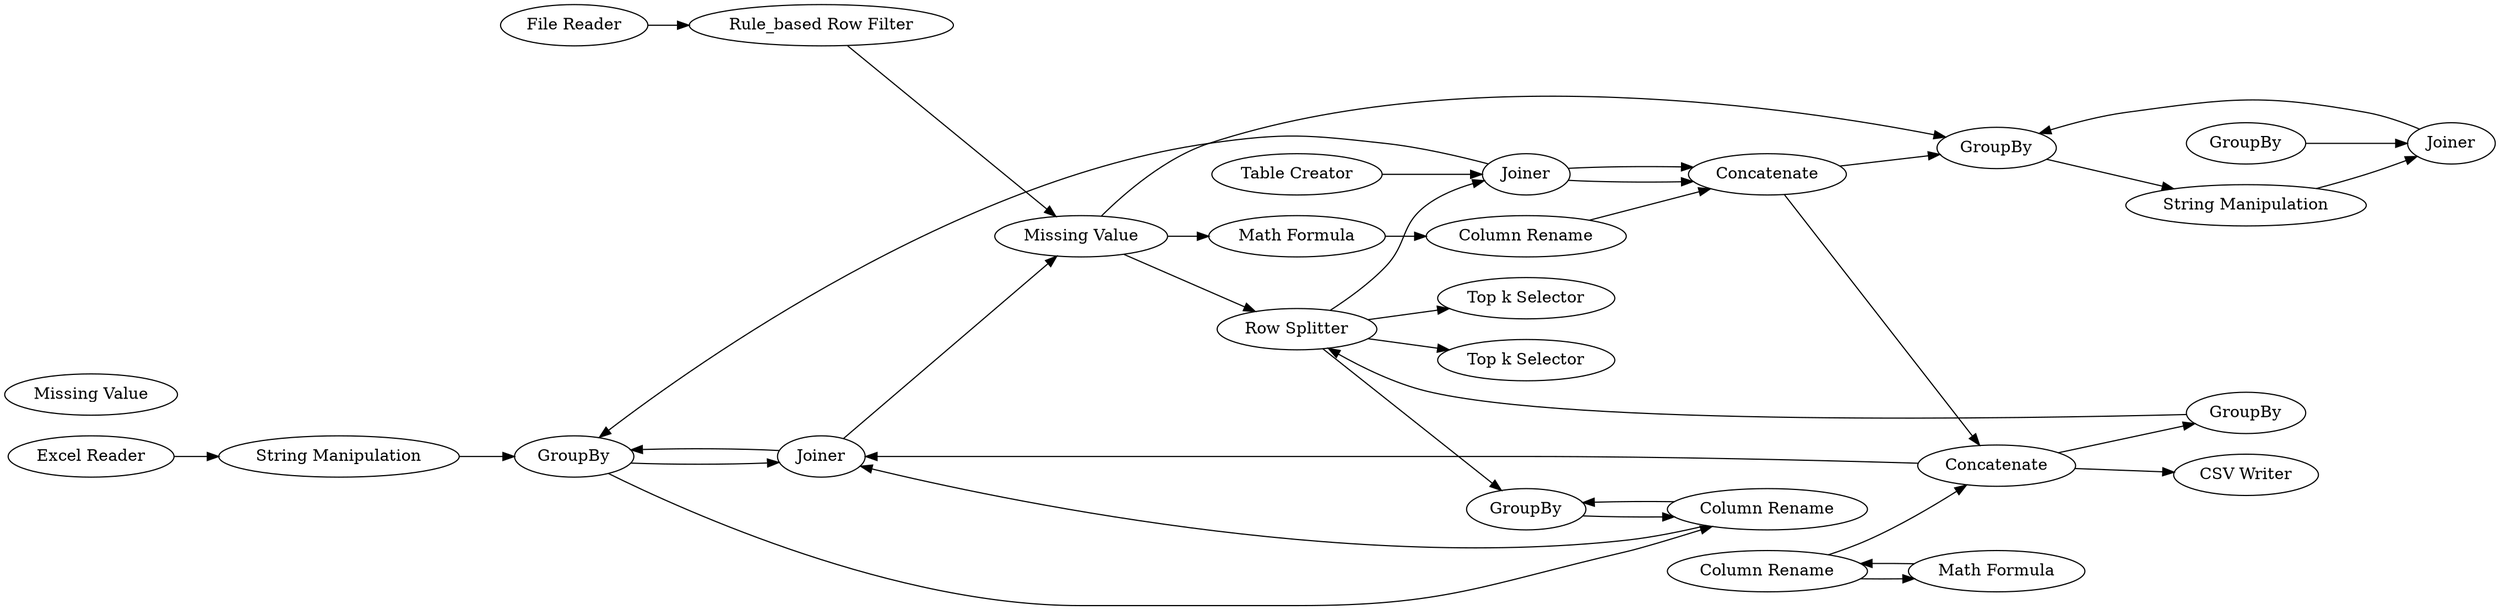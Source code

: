 digraph {
	1 [label="Excel Reader"]
	2 [label="File Reader"]
	3 [label=GroupBy]
	5 [label="Row Splitter"]
	8 [label="Top k Selector"]
	9 [label="Rule_based Row Filter"]
	10 [label="String Manipulation"]
	13 [label="Top k Selector"]
	14 [label=Joiner]
	15 [label=GroupBy]
	16 [label="Math Formula"]
	20 [label="Row Splitter"]
	26 [label=Concatenate]
	21 [label=GroupBy]
	22 [label=GroupBy]
	23 [label=Joiner]
	24 [label="Math Formula"]
	25 [label="Column Rename"]
	28 [label="String Manipulation"]
	29 [label="Missing Value"]
	5 [label="Row Splitter"]
	11 [label="Table Creator"]
	12 [label=Joiner]
	13 [label=GroupBy]
	14 [label=GroupBy]
	15 [label=Joiner]
	16 [label="Column Rename"]
	17 [label="Math Formula"]
	18 [label=Concatenate]
	19 [label="Column Rename"]
	20 [label="Missing Value"]
	31 [label="Top k Selector"]
	32 [label="CSV Writer"]
	21 -> 28
	22 -> 23
	23 -> 21
	24 -> 25
	28 -> 23
	25 -> 24
	5 -> 13
	5 -> 12
	11 -> 12
	12 -> 14
	12 -> 18
	12 -> 18
	13 -> 16
	14 -> 15
	15 -> 20
	16 -> 15
	17 -> 19
	19 -> 18
	20 -> 17
	1 -> 10
	2 -> 9
	3 -> 5
	5 -> 8
	5 -> 31
	9 -> 20
	10 -> 14
	14 -> 16
	15 -> 14
	16 -> 13
	20 -> 21
	20 -> 5
	26 -> 3
	26 -> 15
	26 -> 32
	25 -> 26
	18 -> 21
	18 -> 26
	rankdir=LR
}
